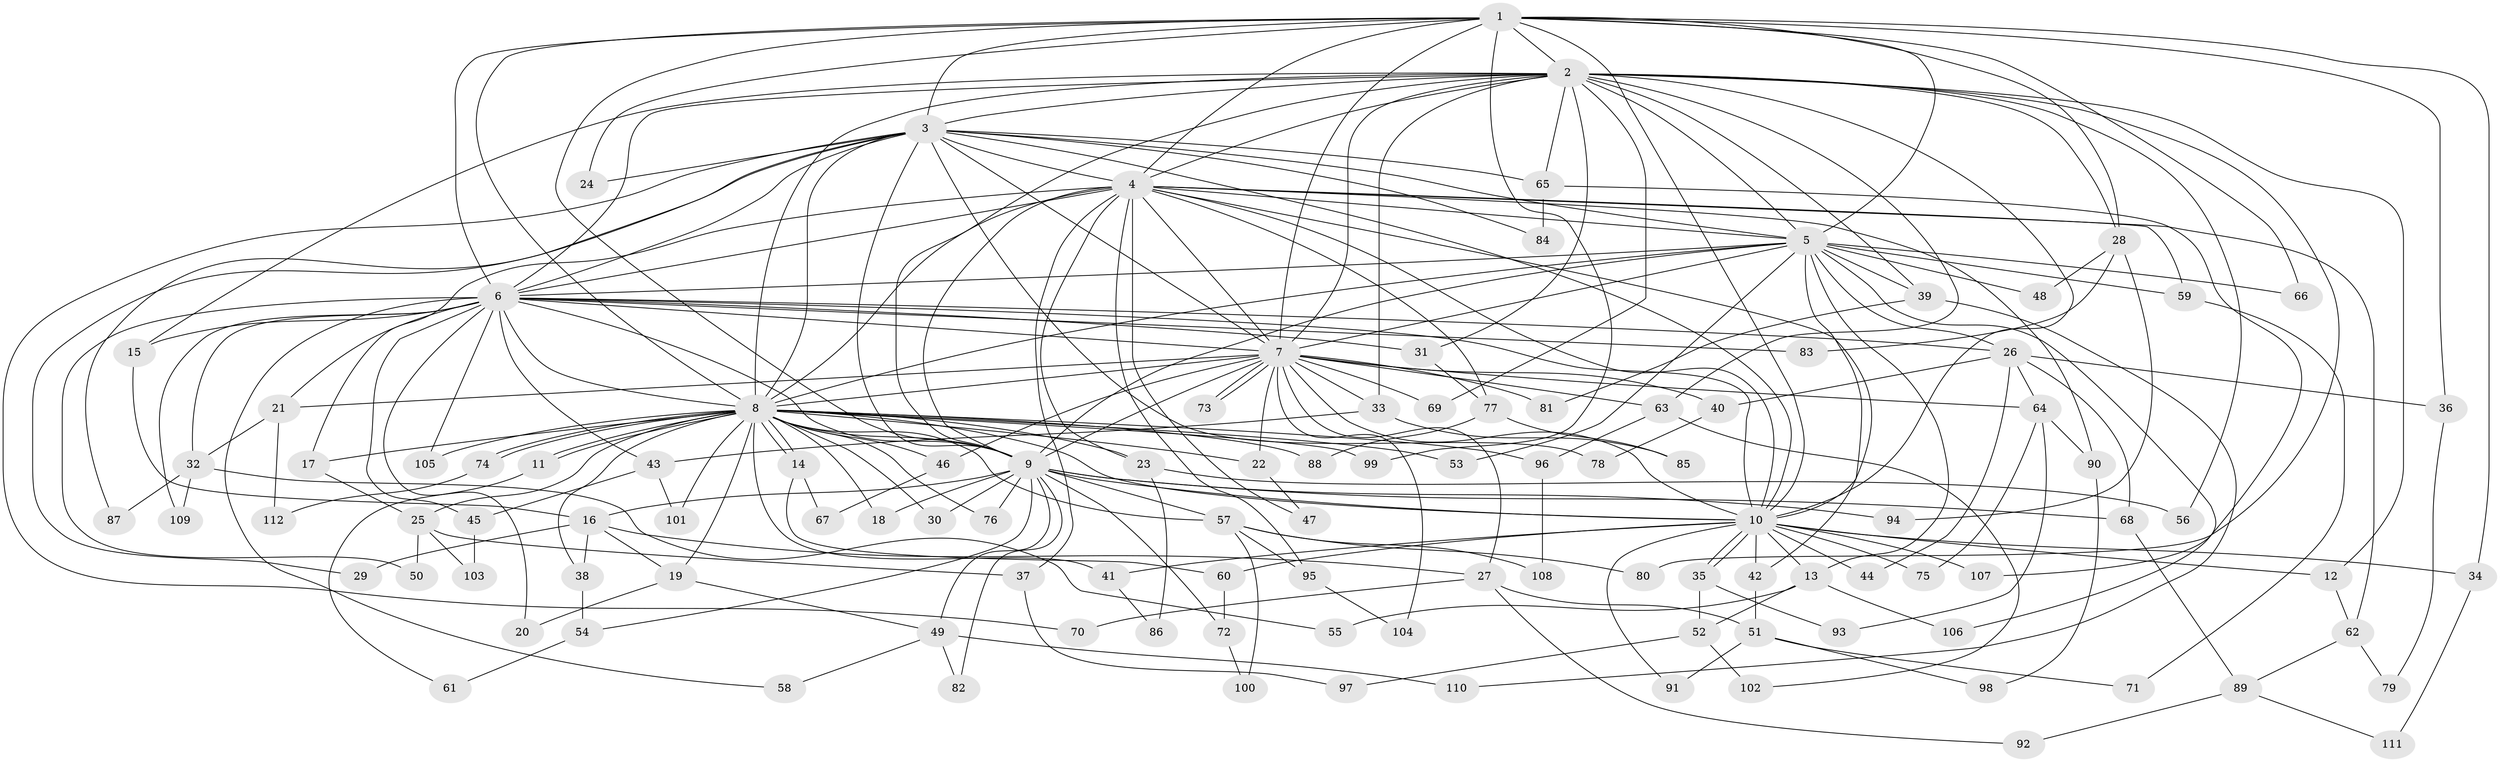 // Generated by graph-tools (version 1.1) at 2025/01/03/09/25 03:01:24]
// undirected, 112 vertices, 249 edges
graph export_dot {
graph [start="1"]
  node [color=gray90,style=filled];
  1;
  2;
  3;
  4;
  5;
  6;
  7;
  8;
  9;
  10;
  11;
  12;
  13;
  14;
  15;
  16;
  17;
  18;
  19;
  20;
  21;
  22;
  23;
  24;
  25;
  26;
  27;
  28;
  29;
  30;
  31;
  32;
  33;
  34;
  35;
  36;
  37;
  38;
  39;
  40;
  41;
  42;
  43;
  44;
  45;
  46;
  47;
  48;
  49;
  50;
  51;
  52;
  53;
  54;
  55;
  56;
  57;
  58;
  59;
  60;
  61;
  62;
  63;
  64;
  65;
  66;
  67;
  68;
  69;
  70;
  71;
  72;
  73;
  74;
  75;
  76;
  77;
  78;
  79;
  80;
  81;
  82;
  83;
  84;
  85;
  86;
  87;
  88;
  89;
  90;
  91;
  92;
  93;
  94;
  95;
  96;
  97;
  98;
  99;
  100;
  101;
  102;
  103;
  104;
  105;
  106;
  107;
  108;
  109;
  110;
  111;
  112;
  1 -- 2;
  1 -- 3;
  1 -- 4;
  1 -- 5;
  1 -- 6;
  1 -- 7;
  1 -- 8;
  1 -- 9;
  1 -- 10;
  1 -- 24;
  1 -- 28;
  1 -- 34;
  1 -- 36;
  1 -- 66;
  1 -- 99;
  2 -- 3;
  2 -- 4;
  2 -- 5;
  2 -- 6;
  2 -- 7;
  2 -- 8;
  2 -- 9;
  2 -- 10;
  2 -- 12;
  2 -- 15;
  2 -- 28;
  2 -- 31;
  2 -- 33;
  2 -- 39;
  2 -- 56;
  2 -- 63;
  2 -- 65;
  2 -- 69;
  2 -- 80;
  3 -- 4;
  3 -- 5;
  3 -- 6;
  3 -- 7;
  3 -- 8;
  3 -- 9;
  3 -- 10;
  3 -- 24;
  3 -- 29;
  3 -- 65;
  3 -- 70;
  3 -- 78;
  3 -- 84;
  3 -- 87;
  4 -- 5;
  4 -- 6;
  4 -- 7;
  4 -- 8;
  4 -- 9;
  4 -- 10;
  4 -- 17;
  4 -- 23;
  4 -- 37;
  4 -- 42;
  4 -- 47;
  4 -- 59;
  4 -- 62;
  4 -- 77;
  4 -- 90;
  4 -- 95;
  5 -- 6;
  5 -- 7;
  5 -- 8;
  5 -- 9;
  5 -- 10;
  5 -- 13;
  5 -- 26;
  5 -- 39;
  5 -- 48;
  5 -- 53;
  5 -- 59;
  5 -- 66;
  5 -- 106;
  6 -- 7;
  6 -- 8;
  6 -- 9;
  6 -- 10;
  6 -- 15;
  6 -- 20;
  6 -- 21;
  6 -- 26;
  6 -- 31;
  6 -- 32;
  6 -- 43;
  6 -- 45;
  6 -- 50;
  6 -- 58;
  6 -- 83;
  6 -- 105;
  6 -- 109;
  7 -- 8;
  7 -- 9;
  7 -- 10;
  7 -- 21;
  7 -- 22;
  7 -- 27;
  7 -- 33;
  7 -- 40;
  7 -- 46;
  7 -- 63;
  7 -- 64;
  7 -- 69;
  7 -- 73;
  7 -- 73;
  7 -- 81;
  7 -- 104;
  8 -- 9;
  8 -- 10;
  8 -- 11;
  8 -- 11;
  8 -- 14;
  8 -- 14;
  8 -- 17;
  8 -- 18;
  8 -- 19;
  8 -- 22;
  8 -- 23;
  8 -- 25;
  8 -- 30;
  8 -- 38;
  8 -- 41;
  8 -- 46;
  8 -- 53;
  8 -- 57;
  8 -- 74;
  8 -- 74;
  8 -- 76;
  8 -- 88;
  8 -- 96;
  8 -- 99;
  8 -- 101;
  8 -- 105;
  9 -- 10;
  9 -- 16;
  9 -- 18;
  9 -- 30;
  9 -- 49;
  9 -- 54;
  9 -- 57;
  9 -- 68;
  9 -- 72;
  9 -- 76;
  9 -- 82;
  9 -- 94;
  10 -- 12;
  10 -- 13;
  10 -- 34;
  10 -- 35;
  10 -- 35;
  10 -- 41;
  10 -- 42;
  10 -- 44;
  10 -- 60;
  10 -- 75;
  10 -- 91;
  10 -- 107;
  11 -- 61;
  12 -- 62;
  13 -- 52;
  13 -- 55;
  13 -- 106;
  14 -- 60;
  14 -- 67;
  15 -- 16;
  16 -- 19;
  16 -- 27;
  16 -- 29;
  16 -- 38;
  17 -- 25;
  19 -- 20;
  19 -- 49;
  21 -- 32;
  21 -- 112;
  22 -- 47;
  23 -- 56;
  23 -- 86;
  25 -- 37;
  25 -- 50;
  25 -- 103;
  26 -- 36;
  26 -- 40;
  26 -- 44;
  26 -- 64;
  26 -- 68;
  27 -- 51;
  27 -- 70;
  27 -- 92;
  28 -- 48;
  28 -- 83;
  28 -- 94;
  31 -- 77;
  32 -- 55;
  32 -- 87;
  32 -- 109;
  33 -- 43;
  33 -- 85;
  34 -- 111;
  35 -- 52;
  35 -- 93;
  36 -- 79;
  37 -- 97;
  38 -- 54;
  39 -- 81;
  39 -- 110;
  40 -- 78;
  41 -- 86;
  42 -- 51;
  43 -- 45;
  43 -- 101;
  45 -- 103;
  46 -- 67;
  49 -- 58;
  49 -- 82;
  49 -- 110;
  51 -- 71;
  51 -- 91;
  51 -- 98;
  52 -- 97;
  52 -- 102;
  54 -- 61;
  57 -- 80;
  57 -- 95;
  57 -- 100;
  57 -- 108;
  59 -- 71;
  60 -- 72;
  62 -- 79;
  62 -- 89;
  63 -- 96;
  63 -- 102;
  64 -- 75;
  64 -- 90;
  64 -- 93;
  65 -- 84;
  65 -- 107;
  68 -- 89;
  72 -- 100;
  74 -- 112;
  77 -- 85;
  77 -- 88;
  89 -- 92;
  89 -- 111;
  90 -- 98;
  95 -- 104;
  96 -- 108;
}
